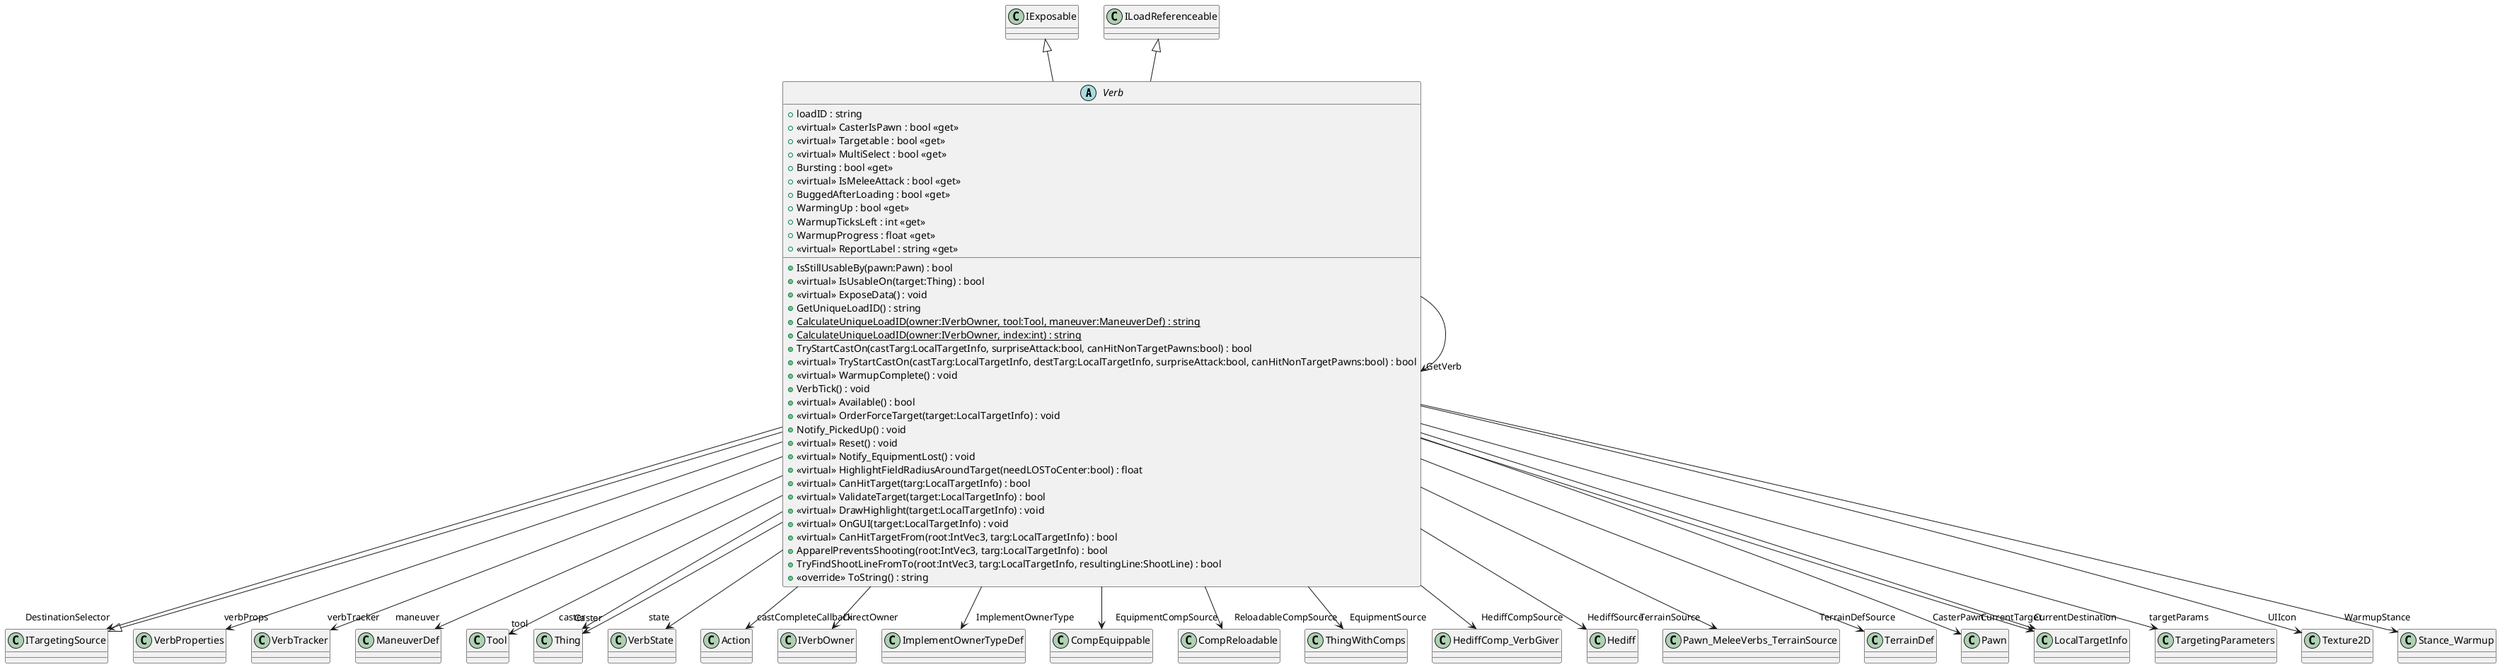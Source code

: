 @startuml
abstract class Verb {
    + loadID : string
    + <<virtual>> CasterIsPawn : bool <<get>>
    + <<virtual>> Targetable : bool <<get>>
    + <<virtual>> MultiSelect : bool <<get>>
    + Bursting : bool <<get>>
    + <<virtual>> IsMeleeAttack : bool <<get>>
    + BuggedAfterLoading : bool <<get>>
    + WarmingUp : bool <<get>>
    + WarmupTicksLeft : int <<get>>
    + WarmupProgress : float <<get>>
    + <<virtual>> ReportLabel : string <<get>>
    + IsStillUsableBy(pawn:Pawn) : bool
    + <<virtual>> IsUsableOn(target:Thing) : bool
    + <<virtual>> ExposeData() : void
    + GetUniqueLoadID() : string
    + {static} CalculateUniqueLoadID(owner:IVerbOwner, tool:Tool, maneuver:ManeuverDef) : string
    + {static} CalculateUniqueLoadID(owner:IVerbOwner, index:int) : string
    + TryStartCastOn(castTarg:LocalTargetInfo, surpriseAttack:bool, canHitNonTargetPawns:bool) : bool
    + <<virtual>> TryStartCastOn(castTarg:LocalTargetInfo, destTarg:LocalTargetInfo, surpriseAttack:bool, canHitNonTargetPawns:bool) : bool
    + <<virtual>> WarmupComplete() : void
    + VerbTick() : void
    + <<virtual>> Available() : bool
    + <<virtual>> OrderForceTarget(target:LocalTargetInfo) : void
    + Notify_PickedUp() : void
    + <<virtual>> Reset() : void
    + <<virtual>> Notify_EquipmentLost() : void
    + <<virtual>> HighlightFieldRadiusAroundTarget(needLOSToCenter:bool) : float
    + <<virtual>> CanHitTarget(targ:LocalTargetInfo) : bool
    + <<virtual>> ValidateTarget(target:LocalTargetInfo) : bool
    + <<virtual>> DrawHighlight(target:LocalTargetInfo) : void
    + <<virtual>> OnGUI(target:LocalTargetInfo) : void
    + <<virtual>> CanHitTargetFrom(root:IntVec3, targ:LocalTargetInfo) : bool
    + ApparelPreventsShooting(root:IntVec3, targ:LocalTargetInfo) : bool
    + TryFindShootLineFromTo(root:IntVec3, targ:LocalTargetInfo, resultingLine:ShootLine) : bool
    + <<override>> ToString() : string
}
ITargetingSource <|-- Verb
IExposable <|-- Verb
ILoadReferenceable <|-- Verb
Verb --> "verbProps" VerbProperties
Verb --> "verbTracker" VerbTracker
Verb --> "maneuver" ManeuverDef
Verb --> "tool" Tool
Verb --> "caster" Thing
Verb --> "state" VerbState
Verb --> "castCompleteCallback" Action
Verb --> "DirectOwner" IVerbOwner
Verb --> "ImplementOwnerType" ImplementOwnerTypeDef
Verb --> "EquipmentCompSource" CompEquippable
Verb --> "ReloadableCompSource" CompReloadable
Verb --> "EquipmentSource" ThingWithComps
Verb --> "HediffCompSource" HediffComp_VerbGiver
Verb --> "HediffSource" Hediff
Verb --> "TerrainSource" Pawn_MeleeVerbs_TerrainSource
Verb --> "TerrainDefSource" TerrainDef
Verb --> "Caster" Thing
Verb --> "CasterPawn" Pawn
Verb --> "GetVerb" Verb
Verb --> "CurrentTarget" LocalTargetInfo
Verb --> "CurrentDestination" LocalTargetInfo
Verb --> "targetParams" TargetingParameters
Verb --> "DestinationSelector" ITargetingSource
Verb --> "UIIcon" Texture2D
Verb --> "WarmupStance" Stance_Warmup
@enduml
